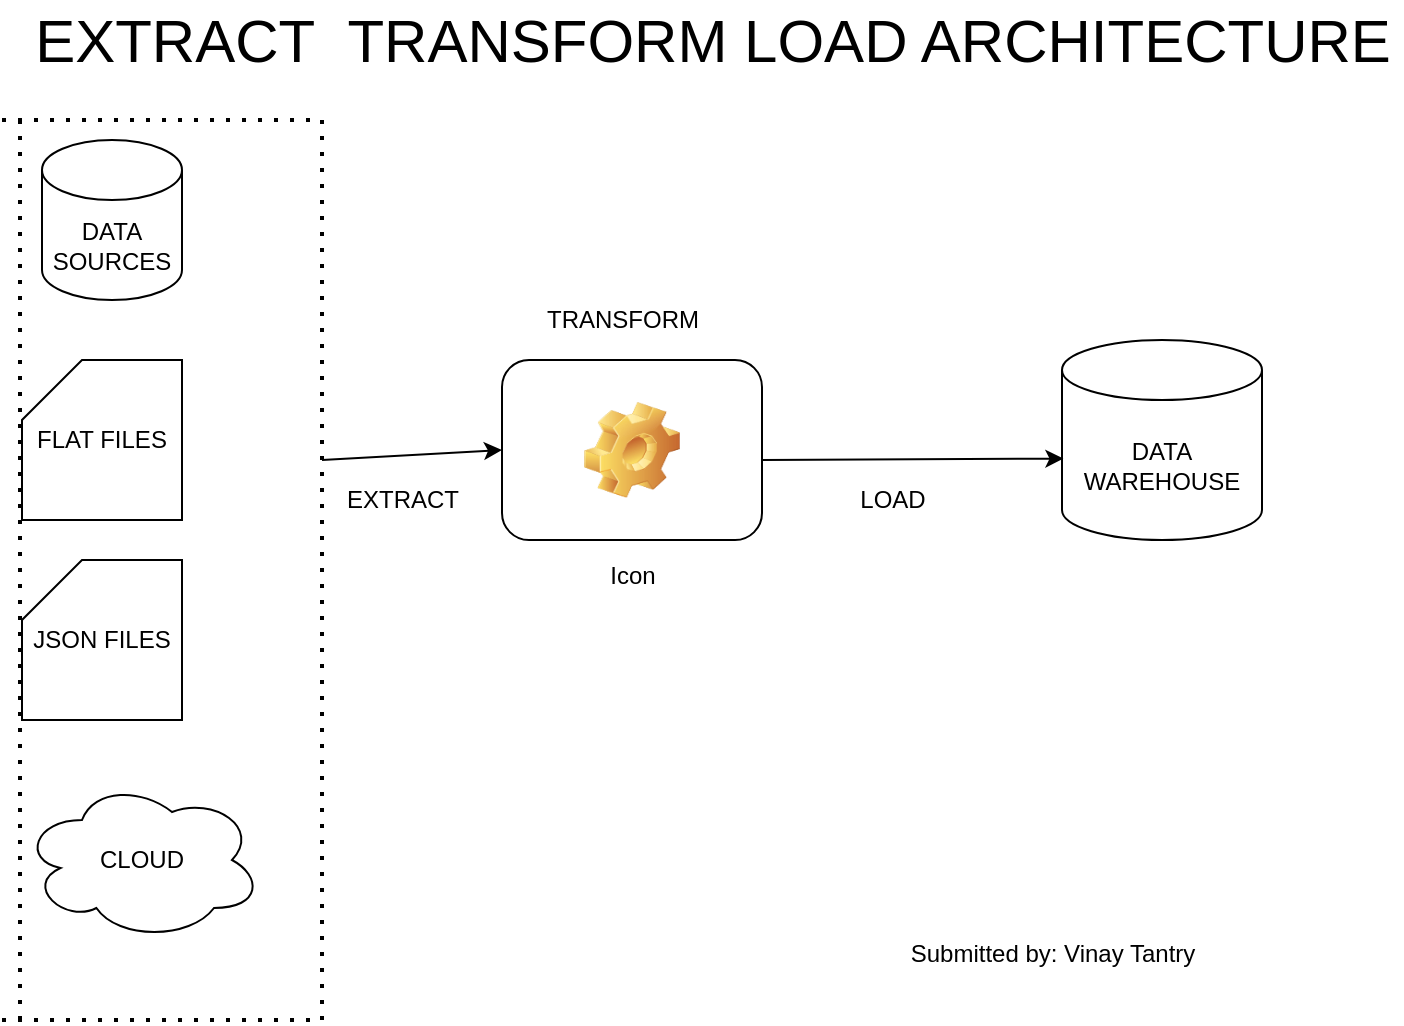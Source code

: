 <mxfile version="15.8.6" type="device"><diagram id="AnuRw3PQP3r6RDtIZzYU" name="Page-1"><mxGraphModel dx="1632" dy="468" grid="1" gridSize="10" guides="1" tooltips="1" connect="1" arrows="1" fold="1" page="1" pageScale="1" pageWidth="850" pageHeight="1100" math="0" shadow="0"><root><mxCell id="0"/><mxCell id="1" parent="0"/><mxCell id="E41LCZGsyDBiIXjWcZFv-21" value="DATA SOURCES" style="shape=cylinder3;whiteSpace=wrap;html=1;boundedLbl=1;backgroundOutline=1;size=15;" vertex="1" parent="1"><mxGeometry x="20" y="80" width="70" height="80" as="geometry"/></mxCell><mxCell id="E41LCZGsyDBiIXjWcZFv-22" value="FLAT FILES&lt;br&gt;" style="shape=card;whiteSpace=wrap;html=1;" vertex="1" parent="1"><mxGeometry x="10" y="190" width="80" height="80" as="geometry"/></mxCell><mxCell id="E41LCZGsyDBiIXjWcZFv-23" value="JSON FILES" style="shape=card;whiteSpace=wrap;html=1;" vertex="1" parent="1"><mxGeometry x="10" y="290" width="80" height="80" as="geometry"/></mxCell><mxCell id="E41LCZGsyDBiIXjWcZFv-24" value="CLOUD" style="ellipse;shape=cloud;whiteSpace=wrap;html=1;" vertex="1" parent="1"><mxGeometry x="10" y="400" width="120" height="80" as="geometry"/></mxCell><mxCell id="E41LCZGsyDBiIXjWcZFv-26" value="Icon" style="icon;html=1;image=img/clipart/Gear_128x128.png" vertex="1" parent="1"><mxGeometry x="250" y="190" width="130" height="90" as="geometry"/></mxCell><mxCell id="E41LCZGsyDBiIXjWcZFv-27" value="DATA WAREHOUSE" style="shape=cylinder3;whiteSpace=wrap;html=1;boundedLbl=1;backgroundOutline=1;size=15;" vertex="1" parent="1"><mxGeometry x="530" y="180" width="100" height="100" as="geometry"/></mxCell><mxCell id="E41LCZGsyDBiIXjWcZFv-29" value="" style="endArrow=none;dashed=1;html=1;dashPattern=1 3;strokeWidth=2;rounded=0;" edge="1" parent="1"><mxGeometry width="50" height="50" relative="1" as="geometry"><mxPoint x="160" y="520" as="sourcePoint"/><mxPoint x="160" y="70" as="targetPoint"/><Array as="points"><mxPoint x="160" y="440"/></Array></mxGeometry></mxCell><mxCell id="E41LCZGsyDBiIXjWcZFv-30" value="" style="endArrow=none;dashed=1;html=1;dashPattern=1 3;strokeWidth=2;rounded=0;" edge="1" parent="1"><mxGeometry width="50" height="50" relative="1" as="geometry"><mxPoint y="520" as="sourcePoint"/><mxPoint x="160" y="520" as="targetPoint"/></mxGeometry></mxCell><mxCell id="E41LCZGsyDBiIXjWcZFv-32" value="" style="endArrow=none;dashed=1;html=1;dashPattern=1 3;strokeWidth=2;rounded=0;" edge="1" parent="1"><mxGeometry width="50" height="50" relative="1" as="geometry"><mxPoint y="70" as="sourcePoint"/><mxPoint x="160" y="70" as="targetPoint"/></mxGeometry></mxCell><mxCell id="E41LCZGsyDBiIXjWcZFv-33" value="" style="endArrow=classic;html=1;rounded=0;entryX=0;entryY=0.5;entryDx=0;entryDy=0;" edge="1" parent="1" target="E41LCZGsyDBiIXjWcZFv-26"><mxGeometry width="50" height="50" relative="1" as="geometry"><mxPoint x="160" y="240" as="sourcePoint"/><mxPoint x="210" y="190" as="targetPoint"/></mxGeometry></mxCell><mxCell id="E41LCZGsyDBiIXjWcZFv-34" value="" style="endArrow=classic;html=1;rounded=0;entryX=0.007;entryY=0.593;entryDx=0;entryDy=0;entryPerimeter=0;" edge="1" parent="1" target="E41LCZGsyDBiIXjWcZFv-27"><mxGeometry width="50" height="50" relative="1" as="geometry"><mxPoint x="380" y="240" as="sourcePoint"/><mxPoint x="430" y="190" as="targetPoint"/></mxGeometry></mxCell><mxCell id="E41LCZGsyDBiIXjWcZFv-35" value="EXTRACT" style="text;html=1;align=center;verticalAlign=middle;resizable=0;points=[];autosize=1;strokeColor=none;fillColor=none;" vertex="1" parent="1"><mxGeometry x="165" y="250" width="70" height="20" as="geometry"/></mxCell><mxCell id="E41LCZGsyDBiIXjWcZFv-36" value="LOAD" style="text;html=1;align=center;verticalAlign=middle;resizable=0;points=[];autosize=1;strokeColor=none;fillColor=none;" vertex="1" parent="1"><mxGeometry x="420" y="250" width="50" height="20" as="geometry"/></mxCell><mxCell id="E41LCZGsyDBiIXjWcZFv-40" value="TRANSFORM" style="text;html=1;align=center;verticalAlign=middle;resizable=0;points=[];autosize=1;strokeColor=none;fillColor=none;" vertex="1" parent="1"><mxGeometry x="265" y="160" width="90" height="20" as="geometry"/></mxCell><mxCell id="E41LCZGsyDBiIXjWcZFv-41" value="EXTRACT&amp;nbsp; TRANSFORM LOAD ARCHITECTURE" style="text;html=1;align=center;verticalAlign=middle;resizable=0;points=[];autosize=1;strokeColor=none;fillColor=none;fontSize=30;" vertex="1" parent="1"><mxGeometry x="10" y="10" width="690" height="40" as="geometry"/></mxCell><mxCell id="E41LCZGsyDBiIXjWcZFv-42" value="" style="endArrow=none;dashed=1;html=1;dashPattern=1 3;strokeWidth=2;rounded=0;fontSize=30;" edge="1" parent="1"><mxGeometry width="50" height="50" relative="1" as="geometry"><mxPoint x="9" y="520" as="sourcePoint"/><mxPoint x="9" y="70" as="targetPoint"/></mxGeometry></mxCell><mxCell id="E41LCZGsyDBiIXjWcZFv-43" value="&lt;font style=&quot;font-size: 12px&quot;&gt;Submitted by: Vinay Tantry&lt;/font&gt;" style="text;html=1;align=center;verticalAlign=middle;resizable=0;points=[];autosize=1;strokeColor=none;fillColor=none;fontSize=30;" vertex="1" parent="1"><mxGeometry x="445" y="455" width="160" height="50" as="geometry"/></mxCell></root></mxGraphModel></diagram></mxfile>